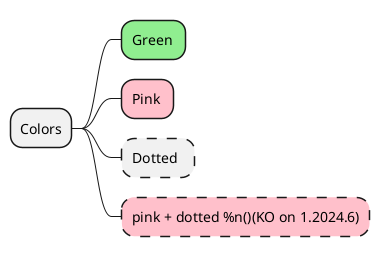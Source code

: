 {
  "sha1": "l9gwiwhplysozmg0ih1gj48sp94ycfm",
  "insertion": {
    "when": "2024-07-13T09:11:30.259Z",
    "url": "https://github.com/plantuml/plantuml/issues/1527#issuecomment-2218691939",
    "user": "plantuml@gmail.com"
  }
}
@startmindmap
<style>
.green {
  BackgroundColor lightgreen
}
.pink {
  BackgroundColor pink
}
.dotted {
  LineStyle 10
}
</style>
* Colors
** Green <<green>>
** Pink <<pink>>
** Dotted  <<dotted>>
** pink + dotted %n()(KO on 1.2024.6)<<pink>> <<dotted>>
@endmindmap
